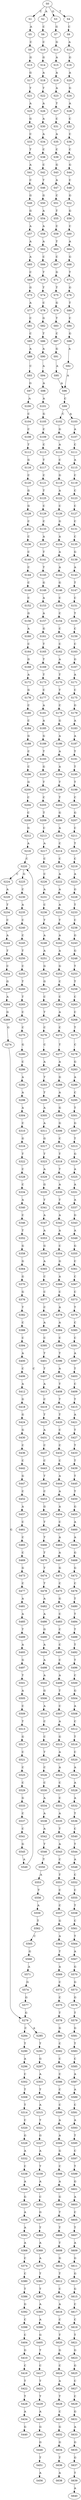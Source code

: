 strict digraph  {
	S0 -> S1 [ label = C ];
	S0 -> S2 [ label = A ];
	S0 -> S3 [ label = G ];
	S0 -> S4 [ label = T ];
	S1 -> S5 [ label = A ];
	S2 -> S6 [ label = C ];
	S3 -> S7 [ label = G ];
	S4 -> S8 [ label = C ];
	S5 -> S9 [ label = C ];
	S6 -> S10 [ label = C ];
	S7 -> S11 [ label = G ];
	S8 -> S12 [ label = A ];
	S9 -> S13 [ label = G ];
	S10 -> S14 [ label = G ];
	S11 -> S15 [ label = A ];
	S12 -> S16 [ label = G ];
	S13 -> S17 [ label = G ];
	S14 -> S18 [ label = A ];
	S15 -> S19 [ label = A ];
	S16 -> S20 [ label = A ];
	S17 -> S21 [ label = T ];
	S18 -> S22 [ label = T ];
	S19 -> S23 [ label = A ];
	S20 -> S24 [ label = G ];
	S21 -> S25 [ label = A ];
	S22 -> S26 [ label = A ];
	S23 -> S27 [ label = T ];
	S24 -> S28 [ label = A ];
	S25 -> S29 [ label = G ];
	S26 -> S30 [ label = A ];
	S27 -> S31 [ label = C ];
	S28 -> S32 [ label = C ];
	S29 -> S33 [ label = C ];
	S30 -> S34 [ label = A ];
	S31 -> S35 [ label = A ];
	S32 -> S36 [ label = C ];
	S33 -> S37 [ label = T ];
	S34 -> S38 [ label = C ];
	S35 -> S39 [ label = C ];
	S36 -> S40 [ label = C ];
	S37 -> S41 [ label = A ];
	S38 -> S42 [ label = C ];
	S39 -> S43 [ label = G ];
	S40 -> S44 [ label = G ];
	S41 -> S45 [ label = C ];
	S42 -> S46 [ label = T ];
	S43 -> S47 [ label = A ];
	S44 -> S48 [ label = C ];
	S45 -> S49 [ label = G ];
	S46 -> S50 [ label = G ];
	S47 -> S51 [ label = C ];
	S48 -> S52 [ label = G ];
	S49 -> S53 [ label = G ];
	S50 -> S54 [ label = A ];
	S51 -> S55 [ label = T ];
	S52 -> S56 [ label = G ];
	S53 -> S57 [ label = A ];
	S54 -> S58 [ label = A ];
	S55 -> S59 [ label = C ];
	S56 -> S60 [ label = C ];
	S57 -> S61 [ label = A ];
	S58 -> S62 [ label = A ];
	S59 -> S63 [ label = T ];
	S60 -> S64 [ label = A ];
	S61 -> S65 [ label = A ];
	S62 -> S66 [ label = C ];
	S63 -> S67 [ label = C ];
	S64 -> S68 [ label = G ];
	S65 -> S69 [ label = C ];
	S66 -> S70 [ label = T ];
	S67 -> S71 [ label = G ];
	S68 -> S72 [ label = T ];
	S69 -> S73 [ label = G ];
	S70 -> S74 [ label = T ];
	S71 -> S75 [ label = T ];
	S72 -> S76 [ label = G ];
	S73 -> S77 [ label = A ];
	S74 -> S78 [ label = C ];
	S75 -> S79 [ label = G ];
	S76 -> S80 [ label = T ];
	S77 -> S81 [ label = C ];
	S78 -> S82 [ label = G ];
	S79 -> S83 [ label = T ];
	S80 -> S84 [ label = C ];
	S81 -> S85 [ label = C ];
	S82 -> S86 [ label = T ];
	S83 -> S87 [ label = C ];
	S84 -> S88 [ label = G ];
	S85 -> S89 [ label = A ];
	S86 -> S90 [ label = A ];
	S87 -> S91 [ label = G ];
	S88 -> S92 [ label = A ];
	S89 -> S93 [ label = C ];
	S90 -> S94 [ label = A ];
	S91 -> S95 [ label = A ];
	S92 -> S96 [ label = A ];
	S93 -> S97 [ label = G ];
	S94 -> S98 [ label = A ];
	S95 -> S96 [ label = A ];
	S96 -> S99 [ label = C ];
	S97 -> S100 [ label = A ];
	S98 -> S101 [ label = A ];
	S99 -> S102 [ label = C ];
	S99 -> S103 [ label = A ];
	S100 -> S104 [ label = C ];
	S101 -> S105 [ label = G ];
	S102 -> S106 [ label = G ];
	S103 -> S107 [ label = A ];
	S104 -> S108 [ label = C ];
	S105 -> S109 [ label = C ];
	S106 -> S110 [ label = A ];
	S107 -> S111 [ label = C ];
	S108 -> S112 [ label = T ];
	S109 -> S113 [ label = C ];
	S110 -> S114 [ label = C ];
	S111 -> S115 [ label = A ];
	S112 -> S116 [ label = G ];
	S113 -> S117 [ label = T ];
	S114 -> S118 [ label = G ];
	S115 -> S119 [ label = C ];
	S116 -> S120 [ label = C ];
	S117 -> S121 [ label = C ];
	S118 -> S122 [ label = A ];
	S119 -> S123 [ label = C ];
	S120 -> S124 [ label = G ];
	S121 -> S125 [ label = T ];
	S122 -> S126 [ label = C ];
	S123 -> S127 [ label = C ];
	S124 -> S128 [ label = G ];
	S125 -> S129 [ label = C ];
	S126 -> S130 [ label = G ];
	S127 -> S131 [ label = C ];
	S128 -> S132 [ label = C ];
	S129 -> S133 [ label = C ];
	S130 -> S134 [ label = A ];
	S131 -> S135 [ label = C ];
	S132 -> S136 [ label = C ];
	S133 -> S137 [ label = A ];
	S134 -> S138 [ label = A ];
	S135 -> S139 [ label = G ];
	S136 -> S140 [ label = C ];
	S137 -> S141 [ label = T ];
	S138 -> S142 [ label = A ];
	S139 -> S143 [ label = A ];
	S140 -> S144 [ label = C ];
	S141 -> S145 [ label = T ];
	S142 -> S146 [ label = G ];
	S143 -> S147 [ label = T ];
	S144 -> S148 [ label = C ];
	S145 -> S149 [ label = G ];
	S146 -> S150 [ label = C ];
	S147 -> S151 [ label = C ];
	S148 -> S152 [ label = C ];
	S149 -> S153 [ label = A ];
	S150 -> S154 [ label = C ];
	S151 -> S155 [ label = T ];
	S152 -> S156 [ label = G ];
	S153 -> S157 [ label = A ];
	S154 -> S158 [ label = C ];
	S155 -> S159 [ label = C ];
	S156 -> S160 [ label = A ];
	S157 -> S161 [ label = G ];
	S158 -> S162 [ label = C ];
	S159 -> S163 [ label = C ];
	S160 -> S164 [ label = C ];
	S161 -> S165 [ label = T ];
	S162 -> S166 [ label = A ];
	S163 -> S167 [ label = G ];
	S164 -> S168 [ label = G ];
	S165 -> S169 [ label = T ];
	S166 -> S170 [ label = T ];
	S167 -> S171 [ label = A ];
	S168 -> S172 [ label = A ];
	S169 -> S173 [ label = T ];
	S170 -> S174 [ label = T ];
	S171 -> S175 [ label = C ];
	S172 -> S176 [ label = G ];
	S173 -> S177 [ label = C ];
	S174 -> S178 [ label = C ];
	S175 -> S179 [ label = G ];
	S176 -> S180 [ label = C ];
	S177 -> S181 [ label = A ];
	S178 -> S182 [ label = G ];
	S179 -> S183 [ label = A ];
	S180 -> S184 [ label = C ];
	S181 -> S185 [ label = A ];
	S182 -> S186 [ label = A ];
	S183 -> S187 [ label = A ];
	S184 -> S188 [ label = G ];
	S185 -> S189 [ label = G ];
	S186 -> S190 [ label = A ];
	S187 -> S191 [ label = T ];
	S188 -> S192 [ label = C ];
	S189 -> S193 [ label = T ];
	S190 -> S194 [ label = A ];
	S191 -> S195 [ label = T ];
	S192 -> S196 [ label = C ];
	S193 -> S197 [ label = G ];
	S194 -> S198 [ label = T ];
	S195 -> S199 [ label = T ];
	S196 -> S200 [ label = G ];
	S197 -> S201 [ label = T ];
	S198 -> S202 [ label = T ];
	S199 -> S203 [ label = C ];
	S200 -> S204 [ label = C ];
	S201 -> S205 [ label = C ];
	S202 -> S206 [ label = G ];
	S203 -> S207 [ label = G ];
	S204 -> S208 [ label = C ];
	S205 -> S209 [ label = T ];
	S206 -> S210 [ label = A ];
	S207 -> S211 [ label = C ];
	S208 -> S212 [ label = G ];
	S209 -> S213 [ label = C ];
	S210 -> S214 [ label = C ];
	S211 -> S215 [ label = T ];
	S212 -> S216 [ label = A ];
	S213 -> S217 [ label = A ];
	S214 -> S218 [ label = C ];
	S215 -> S219 [ label = C ];
	S216 -> S220 [ label = C ];
	S217 -> S221 [ label = C ];
	S218 -> S222 [ label = A ];
	S219 -> S223 [ label = A ];
	S220 -> S224 [ label = C ];
	S220 -> S225 [ label = G ];
	S221 -> S226 [ label = C ];
	S222 -> S227 [ label = A ];
	S223 -> S228 [ label = G ];
	S224 -> S229 [ label = A ];
	S225 -> S230 [ label = C ];
	S226 -> S231 [ label = A ];
	S227 -> S232 [ label = A ];
	S228 -> S233 [ label = T ];
	S229 -> S234 [ label = T ];
	S230 -> S235 [ label = A ];
	S231 -> S236 [ label = C ];
	S232 -> S237 [ label = T ];
	S233 -> S238 [ label = C ];
	S234 -> S239 [ label = C ];
	S235 -> S240 [ label = C ];
	S236 -> S241 [ label = T ];
	S237 -> S242 [ label = A ];
	S238 -> S243 [ label = G ];
	S239 -> S244 [ label = A ];
	S240 -> S245 [ label = C ];
	S241 -> S246 [ label = A ];
	S242 -> S247 [ label = A ];
	S243 -> S248 [ label = G ];
	S244 -> S249 [ label = T ];
	S245 -> S250 [ label = T ];
	S246 -> S251 [ label = A ];
	S247 -> S252 [ label = G ];
	S248 -> S253 [ label = T ];
	S249 -> S254 [ label = C ];
	S250 -> S255 [ label = C ];
	S251 -> S256 [ label = G ];
	S252 -> S257 [ label = C ];
	S253 -> S258 [ label = T ];
	S254 -> S259 [ label = G ];
	S255 -> S260 [ label = T ];
	S256 -> S261 [ label = G ];
	S257 -> S262 [ label = C ];
	S258 -> S263 [ label = C ];
	S259 -> S264 [ label = A ];
	S260 -> S265 [ label = T ];
	S261 -> S266 [ label = C ];
	S262 -> S267 [ label = A ];
	S263 -> S268 [ label = C ];
	S264 -> S269 [ label = G ];
	S265 -> S270 [ label = C ];
	S266 -> S271 [ label = T ];
	S267 -> S272 [ label = C ];
	S268 -> S273 [ label = T ];
	S269 -> S274 [ label = G ];
	S270 -> S275 [ label = C ];
	S271 -> S276 [ label = C ];
	S272 -> S277 [ label = T ];
	S273 -> S278 [ label = C ];
	S274 -> S279 [ label = G ];
	S275 -> S280 [ label = G ];
	S276 -> S281 [ label = C ];
	S277 -> S282 [ label = A ];
	S278 -> S283 [ label = G ];
	S279 -> S284 [ label = C ];
	S279 -> S285 [ label = A ];
	S280 -> S286 [ label = C ];
	S281 -> S287 [ label = A ];
	S282 -> S288 [ label = G ];
	S283 -> S289 [ label = A ];
	S284 -> S290 [ label = T ];
	S285 -> S291 [ label = T ];
	S286 -> S292 [ label = A ];
	S287 -> S293 [ label = T ];
	S288 -> S294 [ label = A ];
	S289 -> S295 [ label = C ];
	S290 -> S296 [ label = A ];
	S291 -> S297 [ label = G ];
	S292 -> S298 [ label = A ];
	S293 -> S299 [ label = T ];
	S294 -> S300 [ label = G ];
	S295 -> S301 [ label = T ];
	S296 -> S302 [ label = C ];
	S297 -> S303 [ label = A ];
	S298 -> S304 [ label = A ];
	S299 -> S305 [ label = A ];
	S300 -> S306 [ label = G ];
	S301 -> S307 [ label = G ];
	S302 -> S308 [ label = T ];
	S303 -> S309 [ label = T ];
	S304 -> S310 [ label = C ];
	S305 -> S311 [ label = A ];
	S306 -> S312 [ label = C ];
	S307 -> S313 [ label = T ];
	S308 -> S314 [ label = T ];
	S309 -> S315 [ label = A ];
	S310 -> S316 [ label = G ];
	S311 -> S317 [ label = G ];
	S312 -> S318 [ label = T ];
	S313 -> S319 [ label = G ];
	S314 -> S320 [ label = C ];
	S315 -> S321 [ label = T ];
	S316 -> S322 [ label = T ];
	S317 -> S323 [ label = T ];
	S318 -> S324 [ label = T ];
	S319 -> S325 [ label = A ];
	S320 -> S326 [ label = G ];
	S321 -> S327 [ label = G ];
	S322 -> S328 [ label = C ];
	S323 -> S329 [ label = A ];
	S324 -> S330 [ label = A ];
	S325 -> S331 [ label = A ];
	S326 -> S332 [ label = A ];
	S327 -> S333 [ label = A ];
	S328 -> S334 [ label = C ];
	S329 -> S335 [ label = G ];
	S330 -> S336 [ label = T ];
	S331 -> S337 [ label = A ];
	S332 -> S338 [ label = C ];
	S333 -> S339 [ label = T ];
	S334 -> S340 [ label = A ];
	S335 -> S341 [ label = T ];
	S336 -> S342 [ label = A ];
	S337 -> S343 [ label = G ];
	S338 -> S344 [ label = A ];
	S339 -> S345 [ label = A ];
	S340 -> S346 [ label = C ];
	S341 -> S347 [ label = A ];
	S342 -> S348 [ label = A ];
	S343 -> S349 [ label = A ];
	S344 -> S350 [ label = G ];
	S345 -> S351 [ label = C ];
	S346 -> S352 [ label = T ];
	S347 -> S353 [ label = A ];
	S348 -> S354 [ label = C ];
	S349 -> S355 [ label = G ];
	S350 -> S356 [ label = A ];
	S351 -> S357 [ label = G ];
	S352 -> S358 [ label = G ];
	S353 -> S359 [ label = G ];
	S354 -> S360 [ label = G ];
	S355 -> S361 [ label = C ];
	S356 -> S362 [ label = A ];
	S357 -> S363 [ label = T ];
	S358 -> S364 [ label = G ];
	S359 -> S365 [ label = A ];
	S360 -> S366 [ label = A ];
	S361 -> S367 [ label = C ];
	S362 -> S368 [ label = A ];
	S363 -> S369 [ label = A ];
	S364 -> S370 [ label = G ];
	S365 -> S371 [ label = C ];
	S366 -> S372 [ label = C ];
	S367 -> S373 [ label = C ];
	S368 -> S374 [ label = C ];
	S369 -> S375 [ label = A ];
	S370 -> S376 [ label = G ];
	S371 -> S377 [ label = C ];
	S372 -> S378 [ label = A ];
	S373 -> S379 [ label = T ];
	S374 -> S380 [ label = C ];
	S375 -> S381 [ label = T ];
	S376 -> S382 [ label = T ];
	S377 -> S383 [ label = C ];
	S378 -> S384 [ label = A ];
	S379 -> S385 [ label = C ];
	S380 -> S386 [ label = T ];
	S381 -> S387 [ label = T ];
	S382 -> S388 [ label = C ];
	S383 -> S389 [ label = A ];
	S384 -> S390 [ label = C ];
	S385 -> S391 [ label = C ];
	S386 -> S392 [ label = G ];
	S387 -> S393 [ label = A ];
	S388 -> S394 [ label = C ];
	S389 -> S395 [ label = C ];
	S390 -> S396 [ label = T ];
	S391 -> S397 [ label = A ];
	S392 -> S398 [ label = C ];
	S393 -> S399 [ label = A ];
	S394 -> S400 [ label = A ];
	S395 -> S401 [ label = T ];
	S396 -> S402 [ label = A ];
	S397 -> S403 [ label = T ];
	S398 -> S404 [ label = C ];
	S399 -> S405 [ label = G ];
	S400 -> S406 [ label = C ];
	S401 -> S407 [ label = T ];
	S402 -> S408 [ label = T ];
	S403 -> S409 [ label = C ];
	S404 -> S410 [ label = G ];
	S405 -> S411 [ label = T ];
	S406 -> S412 [ label = A ];
	S407 -> S413 [ label = A ];
	S408 -> S414 [ label = T ];
	S409 -> S415 [ label = T ];
	S410 -> S416 [ label = C ];
	S411 -> S417 [ label = C ];
	S412 -> S418 [ label = G ];
	S413 -> S419 [ label = C ];
	S414 -> S420 [ label = T ];
	S415 -> S421 [ label = A ];
	S416 -> S422 [ label = T ];
	S417 -> S423 [ label = T ];
	S418 -> S424 [ label = G ];
	S419 -> S425 [ label = T ];
	S420 -> S426 [ label = C ];
	S421 -> S427 [ label = T ];
	S422 -> S428 [ label = T ];
	S423 -> S429 [ label = T ];
	S424 -> S430 [ label = G ];
	S425 -> S431 [ label = A ];
	S426 -> S432 [ label = C ];
	S427 -> S433 [ label = T ];
	S428 -> S434 [ label = A ];
	S429 -> S435 [ label = A ];
	S430 -> S436 [ label = C ];
	S431 -> S437 [ label = C ];
	S432 -> S438 [ label = C ];
	S433 -> S439 [ label = T ];
	S434 -> S440 [ label = G ];
	S435 -> S441 [ label = G ];
	S436 -> S442 [ label = C ];
	S437 -> S443 [ label = C ];
	S438 -> S444 [ label = A ];
	S439 -> S445 [ label = T ];
	S441 -> S446 [ label = G ];
	S442 -> S447 [ label = G ];
	S443 -> S448 [ label = T ];
	S444 -> S449 [ label = A ];
	S445 -> S450 [ label = T ];
	S446 -> S451 [ label = T ];
	S447 -> S452 [ label = C ];
	S448 -> S453 [ label = C ];
	S449 -> S454 [ label = A ];
	S450 -> S455 [ label = G ];
	S451 -> S456 [ label = A ];
	S452 -> S457 [ label = A ];
	S453 -> S458 [ label = G ];
	S454 -> S459 [ label = C ];
	S455 -> S460 [ label = A ];
	S457 -> S461 [ label = C ];
	S458 -> S462 [ label = T ];
	S459 -> S463 [ label = A ];
	S460 -> S464 [ label = A ];
	S461 -> S465 [ label = C ];
	S462 -> S466 [ label = T ];
	S463 -> S467 [ label = A ];
	S464 -> S468 [ label = G ];
	S465 -> S469 [ label = C ];
	S466 -> S470 [ label = T ];
	S467 -> S471 [ label = G ];
	S468 -> S472 [ label = G ];
	S469 -> S473 [ label = G ];
	S470 -> S474 [ label = T ];
	S471 -> S475 [ label = C ];
	S472 -> S476 [ label = C ];
	S473 -> S477 [ label = C ];
	S474 -> S478 [ label = T ];
	S475 -> S479 [ label = G ];
	S476 -> S480 [ label = T ];
	S477 -> S481 [ label = A ];
	S478 -> S482 [ label = A ];
	S479 -> S483 [ label = C ];
	S480 -> S484 [ label = T ];
	S481 -> S485 [ label = A ];
	S482 -> S486 [ label = A ];
	S483 -> S487 [ label = C ];
	S484 -> S488 [ label = T ];
	S485 -> S489 [ label = T ];
	S486 -> S490 [ label = G ];
	S487 -> S491 [ label = C ];
	S488 -> S492 [ label = T ];
	S489 -> S493 [ label = A ];
	S490 -> S494 [ label = A ];
	S491 -> S495 [ label = C ];
	S492 -> S496 [ label = T ];
	S493 -> S497 [ label = G ];
	S494 -> S498 [ label = A ];
	S495 -> S499 [ label = A ];
	S496 -> S500 [ label = C ];
	S497 -> S501 [ label = T ];
	S498 -> S502 [ label = A ];
	S499 -> S503 [ label = T ];
	S500 -> S504 [ label = G ];
	S501 -> S505 [ label = A ];
	S502 -> S506 [ label = G ];
	S503 -> S507 [ label = C ];
	S504 -> S508 [ label = A ];
	S505 -> S509 [ label = C ];
	S506 -> S510 [ label = A ];
	S507 -> S511 [ label = A ];
	S508 -> S512 [ label = C ];
	S509 -> S513 [ label = T ];
	S510 -> S514 [ label = C ];
	S511 -> S515 [ label = G ];
	S512 -> S516 [ label = T ];
	S513 -> S517 [ label = G ];
	S514 -> S518 [ label = C ];
	S515 -> S519 [ label = A ];
	S516 -> S520 [ label = C ];
	S517 -> S521 [ label = C ];
	S518 -> S522 [ label = T ];
	S519 -> S523 [ label = A ];
	S520 -> S524 [ label = A ];
	S521 -> S525 [ label = C ];
	S522 -> S526 [ label = C ];
	S523 -> S527 [ label = C ];
	S524 -> S528 [ label = A ];
	S525 -> S529 [ label = C ];
	S526 -> S530 [ label = C ];
	S527 -> S531 [ label = C ];
	S528 -> S532 [ label = A ];
	S529 -> S533 [ label = G ];
	S530 -> S534 [ label = A ];
	S531 -> S535 [ label = A ];
	S532 -> S536 [ label = T ];
	S533 -> S537 [ label = C ];
	S534 -> S538 [ label = A ];
	S535 -> S539 [ label = T ];
	S536 -> S540 [ label = C ];
	S537 -> S541 [ label = C ];
	S538 -> S542 [ label = A ];
	S539 -> S543 [ label = A ];
	S540 -> S544 [ label = T ];
	S541 -> S545 [ label = G ];
	S542 -> S546 [ label = T ];
	S543 -> S547 [ label = C ];
	S544 -> S548 [ label = A ];
	S545 -> S549 [ label = A ];
	S546 -> S550 [ label = T ];
	S547 -> S551 [ label = T ];
	S548 -> S552 [ label = C ];
	S549 -> S220 [ label = C ];
	S550 -> S553 [ label = A ];
	S551 -> S554 [ label = C ];
	S552 -> S555 [ label = C ];
	S553 -> S556 [ label = T ];
	S554 -> S557 [ label = C ];
	S555 -> S558 [ label = T ];
	S556 -> S559 [ label = A ];
	S557 -> S560 [ label = G ];
	S558 -> S561 [ label = C ];
	S559 -> S562 [ label = T ];
	S560 -> S563 [ label = A ];
	S561 -> S564 [ label = T ];
	S562 -> S565 [ label = C ];
	S563 -> S566 [ label = T ];
	S564 -> S567 [ label = A ];
	S565 -> S568 [ label = G ];
	S566 -> S569 [ label = A ];
	S567 -> S570 [ label = G ];
	S568 -> S571 [ label = A ];
	S569 -> S572 [ label = C ];
	S570 -> S573 [ label = G ];
	S571 -> S574 [ label = G ];
	S572 -> S575 [ label = C ];
	S573 -> S576 [ label = G ];
	S574 -> S577 [ label = G ];
	S575 -> S578 [ label = T ];
	S576 -> S579 [ label = T ];
	S577 -> S279 [ label = G ];
	S578 -> S580 [ label = G ];
	S579 -> S581 [ label = G ];
	S580 -> S582 [ label = C ];
	S581 -> S583 [ label = T ];
	S582 -> S584 [ label = C ];
	S583 -> S585 [ label = C ];
	S584 -> S586 [ label = C ];
	S585 -> S587 [ label = A ];
	S586 -> S588 [ label = C ];
	S587 -> S589 [ label = A ];
	S588 -> S590 [ label = C ];
	S589 -> S591 [ label = C ];
	S590 -> S592 [ label = A ];
	S591 -> S593 [ label = A ];
	S592 -> S594 [ label = A ];
	S593 -> S595 [ label = T ];
	S594 -> S596 [ label = G ];
	S595 -> S597 [ label = C ];
	S596 -> S598 [ label = C ];
	S597 -> S599 [ label = T ];
	S598 -> S600 [ label = A ];
	S599 -> S601 [ label = G ];
	S600 -> S602 [ label = G ];
	S601 -> S603 [ label = A ];
	S602 -> S604 [ label = T ];
	S603 -> S605 [ label = C ];
	S604 -> S606 [ label = T ];
	S605 -> S607 [ label = T ];
	S606 -> S608 [ label = T ];
	S607 -> S609 [ label = A ];
	S608 -> S610 [ label = G ];
	S609 -> S611 [ label = G ];
	S610 -> S612 [ label = T ];
	S611 -> S613 [ label = G ];
	S612 -> S614 [ label = C ];
	S613 -> S615 [ label = G ];
	S614 -> S616 [ label = A ];
	S615 -> S617 [ label = C ];
	S616 -> S618 [ label = C ];
	S617 -> S619 [ label = C ];
	S618 -> S620 [ label = T ];
	S619 -> S621 [ label = T ];
	S620 -> S622 [ label = G ];
	S621 -> S623 [ label = G ];
	S622 -> S624 [ label = C ];
	S623 -> S625 [ label = G ];
	S624 -> S626 [ label = A ];
	S625 -> S627 [ label = C ];
	S626 -> S628 [ label = T ];
	S627 -> S629 [ label = C ];
	S628 -> S630 [ label = C ];
	S629 -> S631 [ label = G ];
	S630 -> S632 [ label = G ];
	S631 -> S633 [ label = A ];
	S632 -> S634 [ label = G ];
	S633 -> S635 [ label = G ];
	S634 -> S636 [ label = T ];
	S635 -> S637 [ label = G ];
	S636 -> S638 [ label = A ];
	S637 -> S639 [ label = T ];
	S639 -> S640 [ label = A ];
}
